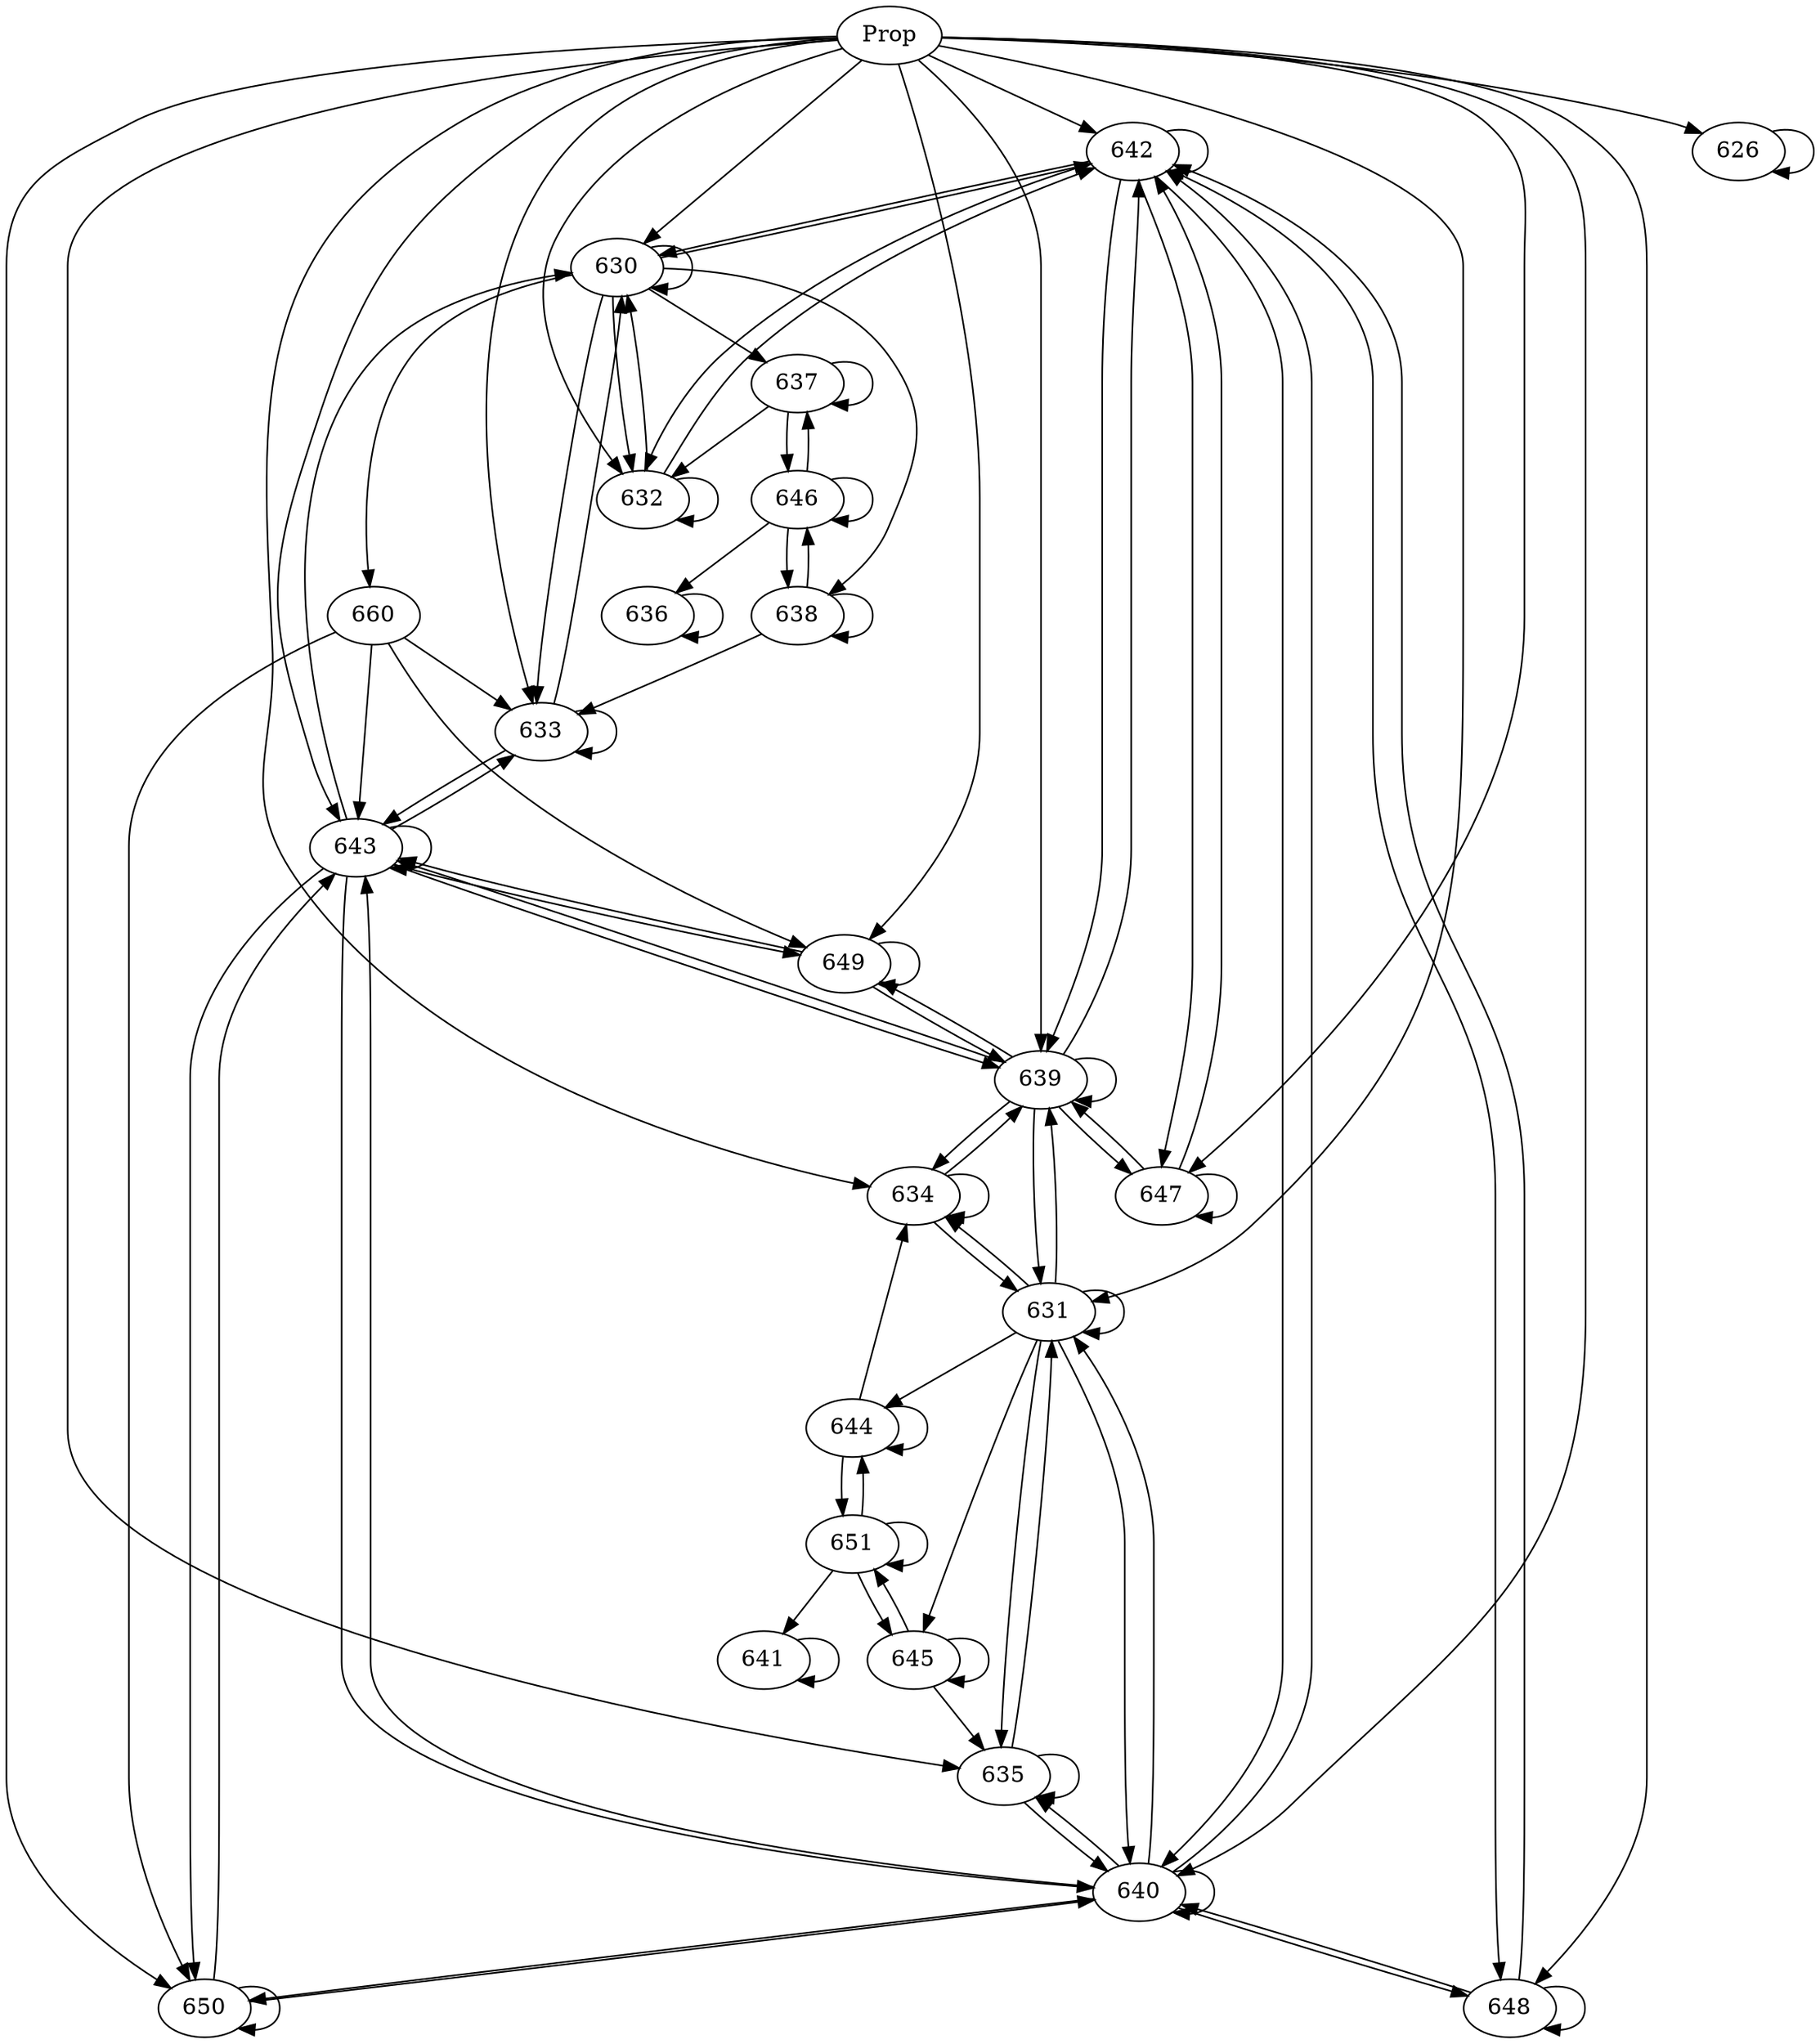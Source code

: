 // Induction Graph of ./tests/vis4arbitp1
digraph{
  Prop -> 642
  Prop -> 649
  Prop -> 635
  Prop -> 650
  Prop -> 633
  Prop -> 631
  Prop -> 643
  Prop -> 630
  Prop -> 632
  Prop -> 626
  Prop -> 634
  Prop -> 647
  Prop -> 639
  Prop -> 648
  Prop -> 640
  642 -> 642
  642 -> 632
  642 -> 647
  642 -> 630
  642 -> 639
  642 -> 648
  642 -> 640
  649 -> 649
  649 -> 639
  649 -> 643
  635 -> 635
  635 -> 631
  635 -> 640
  650 -> 643
  650 -> 650
  650 -> 640
  633 -> 633
  633 -> 630
  633 -> 643
  631 -> 645
  631 -> 631
  631 -> 634
  631 -> 639
  631 -> 635
  631 -> 644
  631 -> 640
  643 -> 649
  643 -> 650
  643 -> 633
  643 -> 643
  643 -> 630
  643 -> 639
  643 -> 640
  630 -> 642
  630 -> 633
  630 -> 638
  630 -> 630
  630 -> 660
  630 -> 632
  630 -> 637
  632 -> 642
  632 -> 630
  632 -> 632
  626 -> 626
  634 -> 634
  634 -> 639
  634 -> 631
  647 -> 647
  647 -> 642
  647 -> 639
  639 -> 642
  639 -> 649
  639 -> 631
  639 -> 643
  639 -> 634
  639 -> 639
  639 -> 647
  648 -> 642
  648 -> 648
  648 -> 640
  640 -> 642
  640 -> 650
  640 -> 648
  640 -> 631
  640 -> 643
  640 -> 635
  640 -> 640
  645 -> 645
  645 -> 651
  645 -> 635
  644 -> 634
  644 -> 651
  644 -> 644
  638 -> 646
  638 -> 638
  638 -> 633
  660 -> 650
  660 -> 633
  660 -> 649
  660 -> 643
  637 -> 646
  637 -> 632
  637 -> 637
  651 -> 644
  651 -> 645
  651 -> 641
  651 -> 651
  646 -> 637
  646 -> 646
  646 -> 638
  646 -> 636
  641 -> 641
  636 -> 636
}